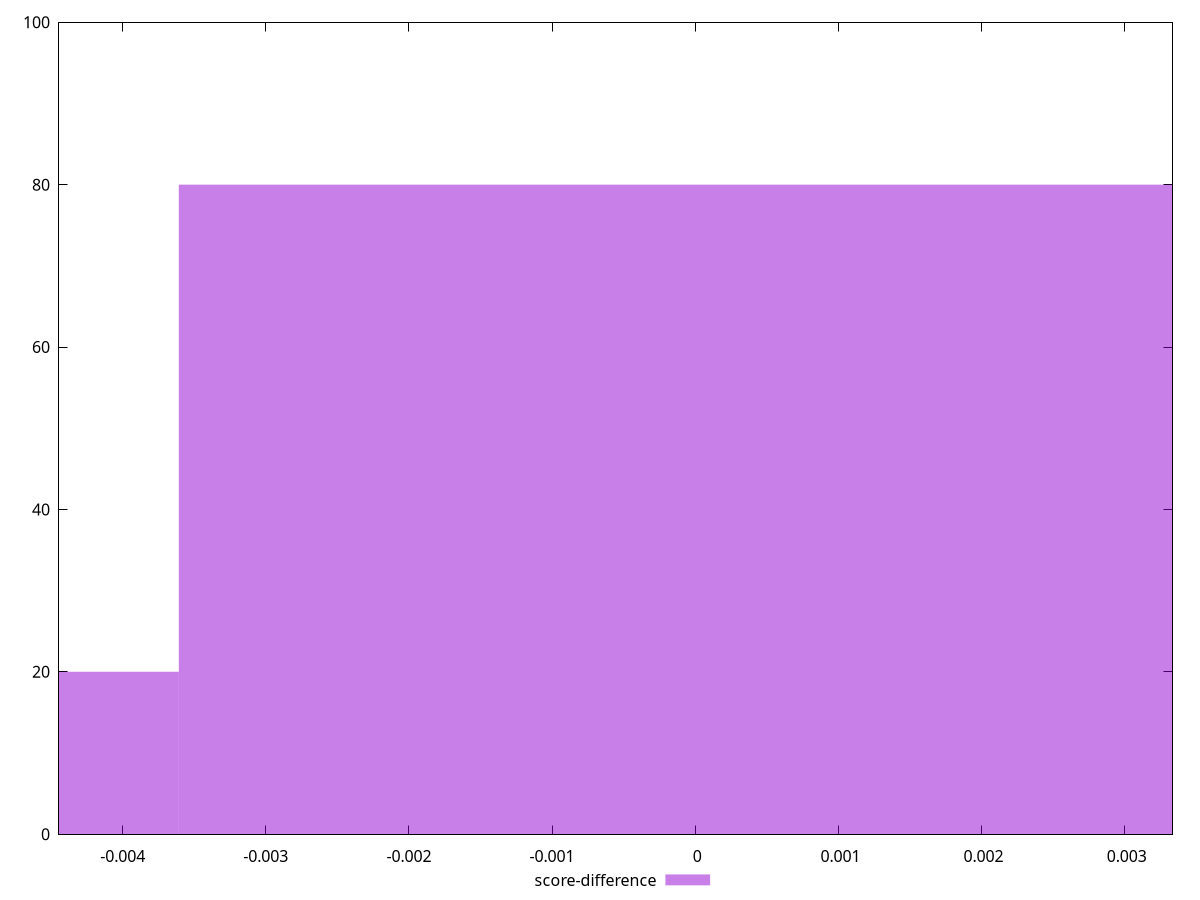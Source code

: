 reset

$scoreDifference <<EOF
0 80
-0.007215304873374485 20
EOF

set key outside below
set boxwidth 0.007215304873374485
set xrange [-0.004444444444444473:0.0033333333333332993]
set yrange [0:100]
set trange [0:100]
set style fill transparent solid 0.5 noborder
set terminal svg size 640, 490 enhanced background rgb 'white'
set output "report_00008_2021-01-22T20:58:29.167/uses-http2/samples/pages+cached+noexternal+noimg/score-difference/histogram.svg"

plot $scoreDifference title "score-difference" with boxes

reset
